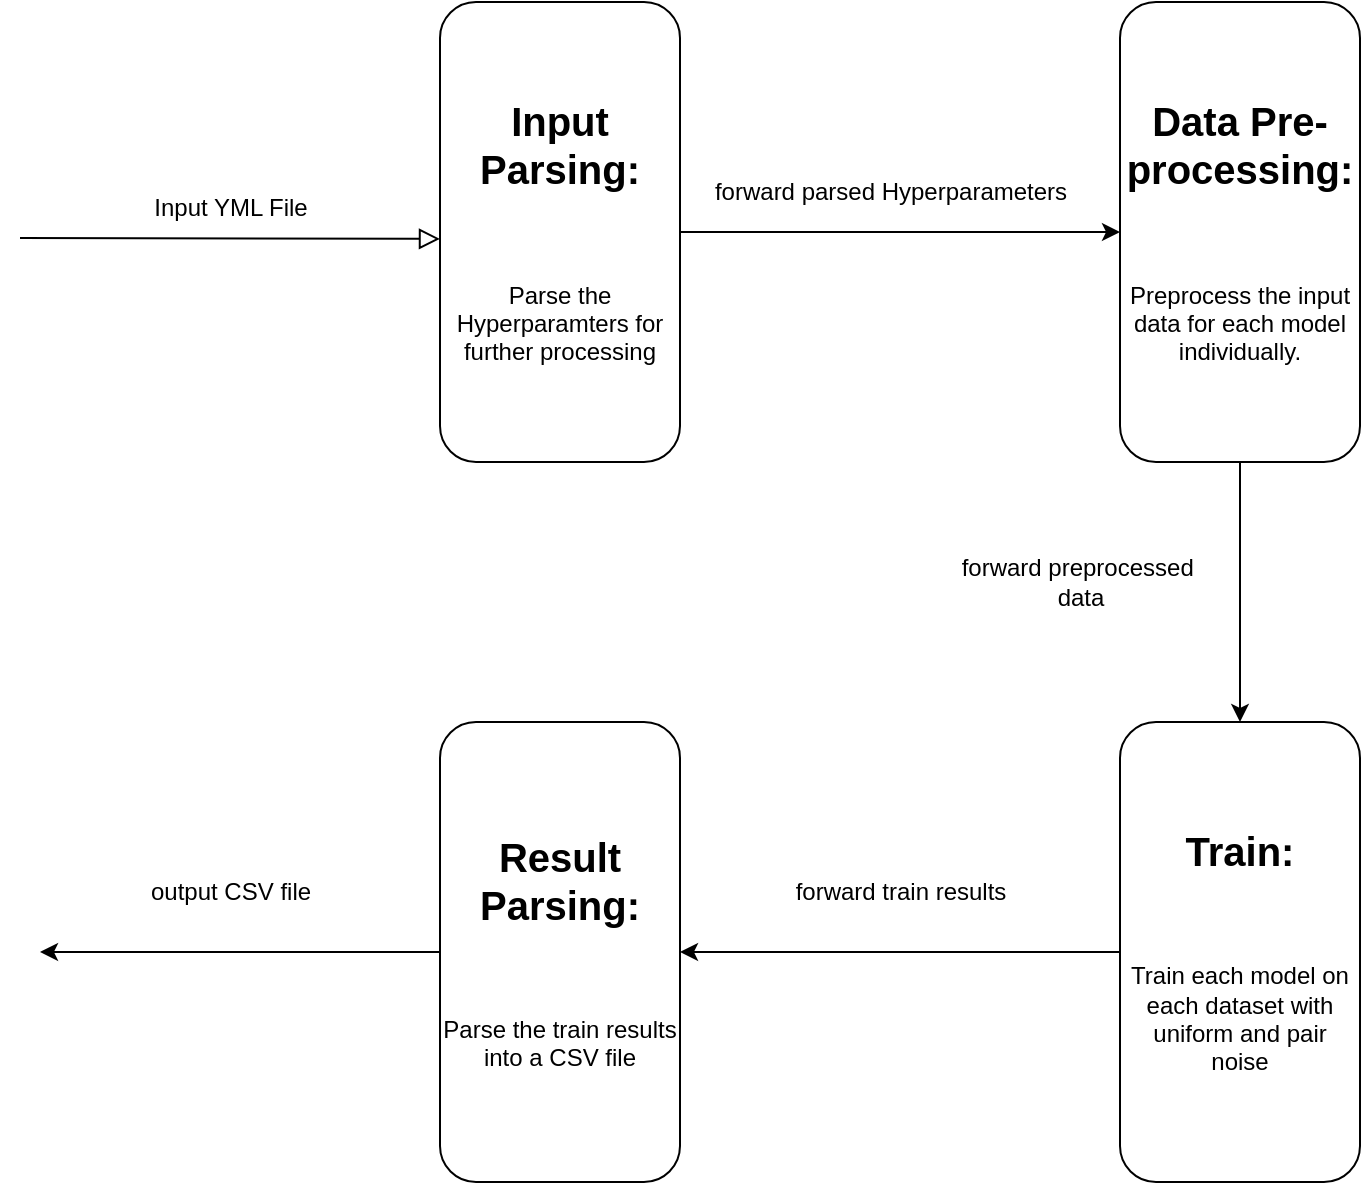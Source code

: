 <mxfile version="24.6.1" type="device">
  <diagram id="C5RBs43oDa-KdzZeNtuy" name="Page-1">
    <mxGraphModel dx="984" dy="668" grid="1" gridSize="10" guides="1" tooltips="1" connect="1" arrows="1" fold="1" page="1" pageScale="1" pageWidth="827" pageHeight="1169" math="0" shadow="0">
      <root>
        <mxCell id="WIyWlLk6GJQsqaUBKTNV-0" />
        <mxCell id="WIyWlLk6GJQsqaUBKTNV-1" parent="WIyWlLk6GJQsqaUBKTNV-0" />
        <mxCell id="WIyWlLk6GJQsqaUBKTNV-2" value="" style="rounded=0;html=1;jettySize=auto;orthogonalLoop=1;fontSize=11;endArrow=block;endFill=0;endSize=8;strokeWidth=1;shadow=0;labelBackgroundColor=none;edgeStyle=orthogonalEdgeStyle;entryX=0;entryY=0.515;entryDx=0;entryDy=0;entryPerimeter=0;" parent="WIyWlLk6GJQsqaUBKTNV-1" target="CiwdLp8_ls4N7x3Ck8Ua-1" edge="1">
          <mxGeometry relative="1" as="geometry">
            <mxPoint x="160" y="238" as="sourcePoint" />
            <mxPoint x="350" y="240" as="targetPoint" />
          </mxGeometry>
        </mxCell>
        <mxCell id="CiwdLp8_ls4N7x3Ck8Ua-0" value="Input YML File" style="text;html=1;align=center;verticalAlign=middle;resizable=0;points=[];autosize=1;strokeColor=none;fillColor=none;" parent="WIyWlLk6GJQsqaUBKTNV-1" vertex="1">
          <mxGeometry x="215" y="208" width="100" height="30" as="geometry" />
        </mxCell>
        <mxCell id="CiwdLp8_ls4N7x3Ck8Ua-4" style="edgeStyle=orthogonalEdgeStyle;rounded=0;orthogonalLoop=1;jettySize=auto;html=1;entryX=0;entryY=0.5;entryDx=0;entryDy=0;" parent="WIyWlLk6GJQsqaUBKTNV-1" source="CiwdLp8_ls4N7x3Ck8Ua-1" target="CiwdLp8_ls4N7x3Ck8Ua-2" edge="1">
          <mxGeometry relative="1" as="geometry" />
        </mxCell>
        <mxCell id="CiwdLp8_ls4N7x3Ck8Ua-1" value="&lt;span style=&quot;font-size: 20px;&quot;&gt;&lt;b&gt;Input&lt;/b&gt;&lt;/span&gt;&lt;div&gt;&lt;span style=&quot;font-size: 20px;&quot;&gt;&lt;b&gt;Parsing:&lt;/b&gt;&lt;/span&gt;&lt;br&gt;&lt;br&gt;&lt;br&gt;&lt;br&gt;Parse the Hyperparamters for further processing&lt;/div&gt;" style="rounded=1;whiteSpace=wrap;html=1;fontSize=12;glass=0;strokeWidth=1;shadow=0;align=center;" parent="WIyWlLk6GJQsqaUBKTNV-1" vertex="1">
          <mxGeometry x="370" y="120" width="120" height="230" as="geometry" />
        </mxCell>
        <mxCell id="CiwdLp8_ls4N7x3Ck8Ua-7" style="edgeStyle=orthogonalEdgeStyle;rounded=0;orthogonalLoop=1;jettySize=auto;html=1;entryX=0.5;entryY=0;entryDx=0;entryDy=0;exitX=0.5;exitY=1;exitDx=0;exitDy=0;" parent="WIyWlLk6GJQsqaUBKTNV-1" source="CiwdLp8_ls4N7x3Ck8Ua-2" target="CiwdLp8_ls4N7x3Ck8Ua-6" edge="1">
          <mxGeometry relative="1" as="geometry" />
        </mxCell>
        <mxCell id="CiwdLp8_ls4N7x3Ck8Ua-2" value="&lt;span style=&quot;font-size: 20px;&quot;&gt;&lt;b&gt;Data Pre-&lt;/b&gt;&lt;/span&gt;&lt;div&gt;&lt;span style=&quot;font-size: 20px;&quot;&gt;&lt;b&gt;processing:&lt;/b&gt;&lt;/span&gt;&lt;br&gt;&lt;br&gt;&lt;br&gt;&lt;br&gt;Preprocess the input data for each model individually.&lt;/div&gt;" style="rounded=1;whiteSpace=wrap;html=1;fontSize=12;glass=0;strokeWidth=1;shadow=0;align=center;" parent="WIyWlLk6GJQsqaUBKTNV-1" vertex="1">
          <mxGeometry x="710" y="120" width="120" height="230" as="geometry" />
        </mxCell>
        <mxCell id="CiwdLp8_ls4N7x3Ck8Ua-5" value="forward parsed Hyperparameters" style="text;html=1;align=center;verticalAlign=middle;resizable=0;points=[];autosize=1;strokeColor=none;fillColor=none;" parent="WIyWlLk6GJQsqaUBKTNV-1" vertex="1">
          <mxGeometry x="495" y="200" width="200" height="30" as="geometry" />
        </mxCell>
        <mxCell id="CiwdLp8_ls4N7x3Ck8Ua-10" style="edgeStyle=orthogonalEdgeStyle;rounded=0;orthogonalLoop=1;jettySize=auto;html=1;entryX=1;entryY=0.5;entryDx=0;entryDy=0;" parent="WIyWlLk6GJQsqaUBKTNV-1" source="CiwdLp8_ls4N7x3Ck8Ua-6" target="CiwdLp8_ls4N7x3Ck8Ua-9" edge="1">
          <mxGeometry relative="1" as="geometry" />
        </mxCell>
        <mxCell id="CiwdLp8_ls4N7x3Ck8Ua-6" value="&lt;div&gt;&lt;span style=&quot;font-size: 20px;&quot;&gt;&lt;b&gt;Train:&lt;/b&gt;&lt;/span&gt;&lt;br&gt;&lt;br&gt;&lt;br&gt;&lt;br&gt;Train each model on each dataset with uniform and pair noise&lt;/div&gt;" style="rounded=1;whiteSpace=wrap;html=1;fontSize=12;glass=0;strokeWidth=1;shadow=0;align=center;" parent="WIyWlLk6GJQsqaUBKTNV-1" vertex="1">
          <mxGeometry x="710" y="480" width="120" height="230" as="geometry" />
        </mxCell>
        <mxCell id="CiwdLp8_ls4N7x3Ck8Ua-8" value="forward preprocessed&amp;nbsp;&lt;div&gt;data&lt;/div&gt;" style="text;html=1;align=center;verticalAlign=middle;resizable=0;points=[];autosize=1;strokeColor=none;fillColor=none;" parent="WIyWlLk6GJQsqaUBKTNV-1" vertex="1">
          <mxGeometry x="620" y="390" width="140" height="40" as="geometry" />
        </mxCell>
        <mxCell id="CiwdLp8_ls4N7x3Ck8Ua-14" style="edgeStyle=orthogonalEdgeStyle;rounded=0;orthogonalLoop=1;jettySize=auto;html=1;" parent="WIyWlLk6GJQsqaUBKTNV-1" source="CiwdLp8_ls4N7x3Ck8Ua-9" edge="1">
          <mxGeometry relative="1" as="geometry">
            <mxPoint x="170" y="595" as="targetPoint" />
          </mxGeometry>
        </mxCell>
        <mxCell id="CiwdLp8_ls4N7x3Ck8Ua-9" value="&lt;div&gt;&lt;span style=&quot;font-size: 20px;&quot;&gt;&lt;b&gt;Result&lt;/b&gt;&lt;/span&gt;&lt;/div&gt;&lt;div&gt;&lt;span style=&quot;font-size: 20px;&quot;&gt;&lt;b&gt;Parsing:&lt;/b&gt;&lt;/span&gt;&lt;br&gt;&lt;br&gt;&lt;br&gt;&lt;br&gt;Parse the train results into a CSV file&lt;/div&gt;" style="rounded=1;whiteSpace=wrap;html=1;fontSize=12;glass=0;strokeWidth=1;shadow=0;align=center;" parent="WIyWlLk6GJQsqaUBKTNV-1" vertex="1">
          <mxGeometry x="370" y="480" width="120" height="230" as="geometry" />
        </mxCell>
        <mxCell id="CiwdLp8_ls4N7x3Ck8Ua-11" value="forward train results" style="text;html=1;align=center;verticalAlign=middle;resizable=0;points=[];autosize=1;strokeColor=none;fillColor=none;" parent="WIyWlLk6GJQsqaUBKTNV-1" vertex="1">
          <mxGeometry x="535" y="550" width="130" height="30" as="geometry" />
        </mxCell>
        <mxCell id="CiwdLp8_ls4N7x3Ck8Ua-15" value="output CSV file" style="text;html=1;align=center;verticalAlign=middle;resizable=0;points=[];autosize=1;strokeColor=none;fillColor=none;" parent="WIyWlLk6GJQsqaUBKTNV-1" vertex="1">
          <mxGeometry x="215" y="550" width="100" height="30" as="geometry" />
        </mxCell>
      </root>
    </mxGraphModel>
  </diagram>
</mxfile>

